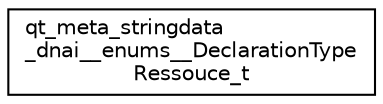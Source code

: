 digraph "Graphical Class Hierarchy"
{
  edge [fontname="Helvetica",fontsize="10",labelfontname="Helvetica",labelfontsize="10"];
  node [fontname="Helvetica",fontsize="10",shape=record];
  rankdir="LR";
  Node1 [label="qt_meta_stringdata\l_dnai__enums__DeclarationType\lRessouce_t",height=0.2,width=0.4,color="black", fillcolor="white", style="filled",URL="$structqt__meta__stringdata__dnai____enums_____declaration_type_ressouce__t.html"];
}
